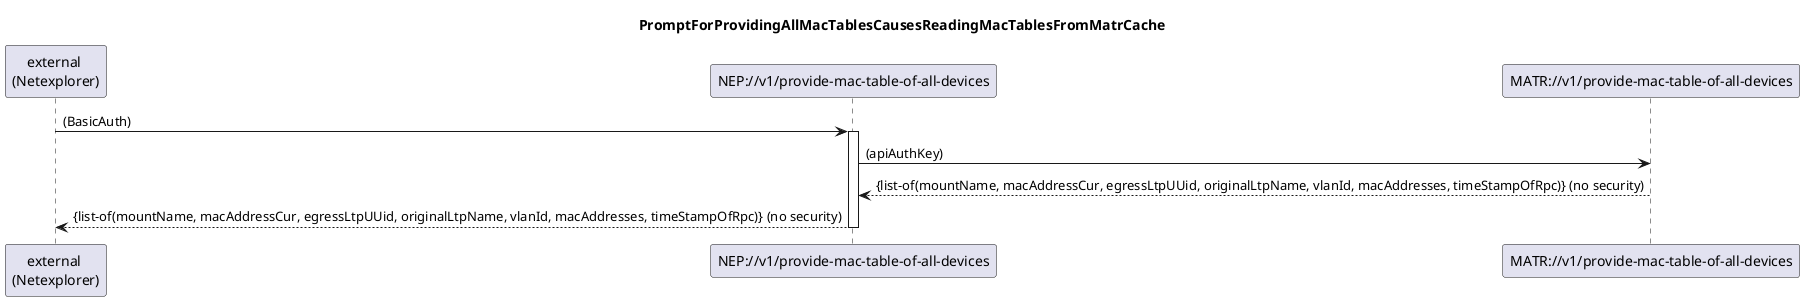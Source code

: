 @startuml 000_ProvideMacTablesOfAllDevices
skinparam responseMessageBelowArrow true

title PromptForProvidingAllMacTablesCausesReadingMacTablesFromMatrCache

participant "external \n(Netexplorer)" as external
participant "NEP://v1/provide-mac-table-of-all-devices" as nep
participant "MATR://v1/provide-mac-table-of-all-devices" as matr

external -> nep: (BasicAuth)
activate nep

nep -> matr: (apiAuthKey)
matr --> nep: {list-of(mountName, macAddressCur, egressLtpUUid, originalLtpName, vlanId, macAddresses, timeStampOfRpc)} (no security)

nep --> external: {list-of(mountName, macAddressCur, egressLtpUUid, originalLtpName, vlanId, macAddresses, timeStampOfRpc)} (no security)

deactivate nep

@enduml